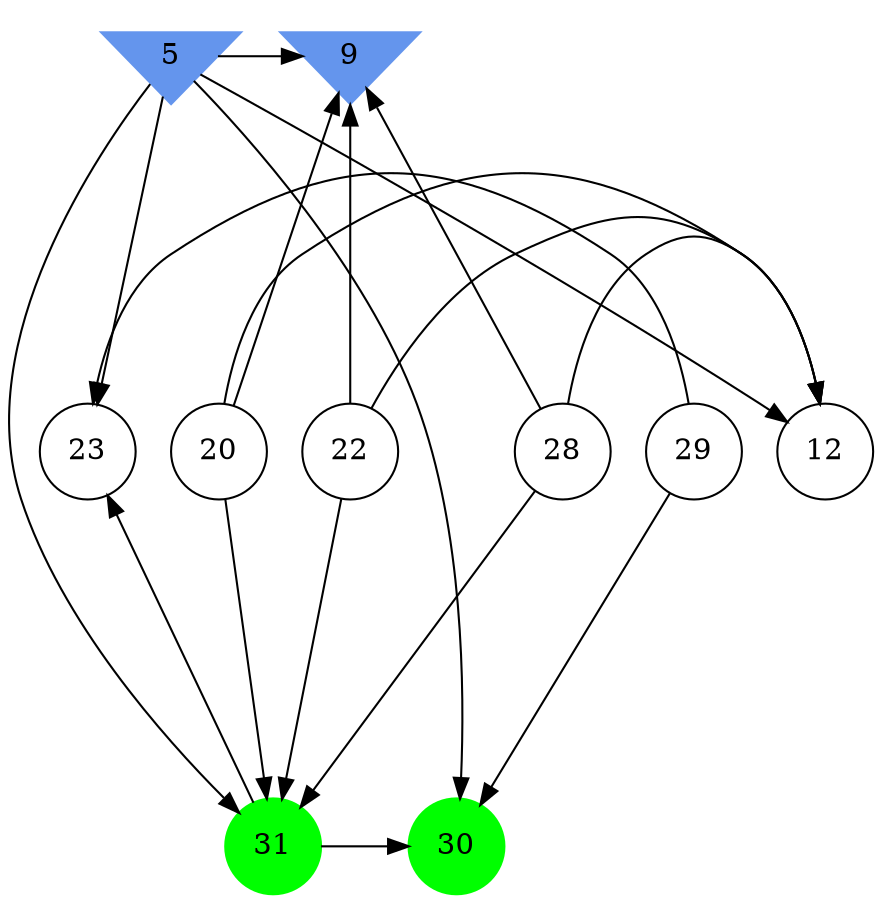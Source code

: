 digraph brain {
	ranksep=2.0;
	5 [shape=invtriangle,style=filled,color=cornflowerblue];
	9 [shape=invtriangle,style=filled,color=cornflowerblue];
	12 [shape=circle,color=black];
	20 [shape=circle,color=black];
	22 [shape=circle,color=black];
	23 [shape=circle,color=black];
	28 [shape=circle,color=black];
	29 [shape=circle,color=black];
	30 [shape=circle,style=filled,color=green];
	31 [shape=circle,style=filled,color=green];
	29	->	23;
	29	->	30;
	5	->	23;
	5	->	30;
	31	->	23;
	31	->	30;
	28	->	9;
	28	->	12;
	28	->	31;
	5	->	9;
	5	->	12;
	5	->	31;
	22	->	9;
	22	->	12;
	22	->	31;
	20	->	9;
	20	->	12;
	20	->	31;
	{ rank=same; 5; 9; }
	{ rank=same; 12; 20; 22; 23; 28; 29; }
	{ rank=same; 30; 31; }
}
